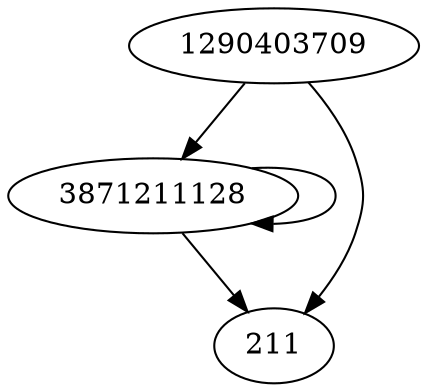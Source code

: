 digraph  {
3871211128;
211;
1290403709;
3871211128 -> 211;
3871211128 -> 3871211128;
1290403709 -> 211;
1290403709 -> 3871211128;
}
